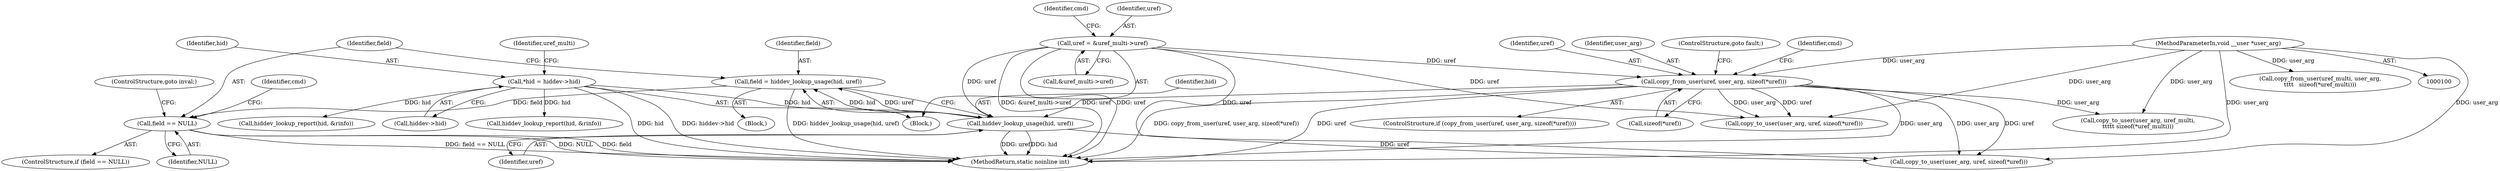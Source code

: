 digraph "0_linux_93a2001bdfd5376c3dc2158653034c20392d15c5@pointer" {
"1000271" [label="(Call,field == NULL)"];
"1000265" [label="(Call,field = hiddev_lookup_usage(hid, uref))"];
"1000267" [label="(Call,hiddev_lookup_usage(hid, uref))"];
"1000106" [label="(Call,*hid = hiddev->hid)"];
"1000158" [label="(Call,copy_from_user(uref, user_arg, sizeof(*uref)))"];
"1000132" [label="(Call,uref = &uref_multi->uref)"];
"1000103" [label="(MethodParameterIn,void __user *user_arg)"];
"1000268" [label="(Identifier,hid)"];
"1000270" [label="(ControlStructure,if (field == NULL))"];
"1000347" [label="(Identifier,cmd)"];
"1000187" [label="(Call,hiddev_lookup_report(hid, &rinfo))"];
"1000386" [label="(Call,copy_to_user(user_arg, uref, sizeof(*uref)))"];
"1000504" [label="(MethodReturn,static noinline int)"];
"1000161" [label="(Call,sizeof(*uref))"];
"1000265" [label="(Call,field = hiddev_lookup_usage(hid, uref))"];
"1000234" [label="(Call,copy_to_user(user_arg, uref, sizeof(*uref)))"];
"1000164" [label="(ControlStructure,goto fault;)"];
"1000295" [label="(Call,hiddev_lookup_report(hid, &rinfo))"];
"1000271" [label="(Call,field == NULL)"];
"1000269" [label="(Identifier,uref)"];
"1000273" [label="(Identifier,NULL)"];
"1000166" [label="(Identifier,cmd)"];
"1000114" [label="(Identifier,uref_multi)"];
"1000451" [label="(Call,copy_to_user(user_arg, uref_multi,\n\t\t\t\t\t sizeof(*uref_multi)))"];
"1000134" [label="(Call,&uref_multi->uref)"];
"1000159" [label="(Identifier,uref)"];
"1000148" [label="(Call,copy_from_user(uref_multi, user_arg,\n\t\t\t\t   sizeof(*uref_multi)))"];
"1000132" [label="(Call,uref = &uref_multi->uref)"];
"1000108" [label="(Call,hiddev->hid)"];
"1000157" [label="(ControlStructure,if (copy_from_user(uref, user_arg, sizeof(*uref))))"];
"1000158" [label="(Call,copy_from_user(uref, user_arg, sizeof(*uref)))"];
"1000106" [label="(Call,*hid = hiddev->hid)"];
"1000267" [label="(Call,hiddev_lookup_usage(hid, uref))"];
"1000274" [label="(ControlStructure,goto inval;)"];
"1000272" [label="(Identifier,field)"];
"1000264" [label="(Block,)"];
"1000141" [label="(Identifier,cmd)"];
"1000107" [label="(Identifier,hid)"];
"1000104" [label="(Block,)"];
"1000133" [label="(Identifier,uref)"];
"1000160" [label="(Identifier,user_arg)"];
"1000103" [label="(MethodParameterIn,void __user *user_arg)"];
"1000266" [label="(Identifier,field)"];
"1000271" -> "1000270"  [label="AST: "];
"1000271" -> "1000273"  [label="CFG: "];
"1000272" -> "1000271"  [label="AST: "];
"1000273" -> "1000271"  [label="AST: "];
"1000274" -> "1000271"  [label="CFG: "];
"1000347" -> "1000271"  [label="CFG: "];
"1000271" -> "1000504"  [label="DDG: NULL"];
"1000271" -> "1000504"  [label="DDG: field"];
"1000271" -> "1000504"  [label="DDG: field == NULL"];
"1000265" -> "1000271"  [label="DDG: field"];
"1000265" -> "1000264"  [label="AST: "];
"1000265" -> "1000267"  [label="CFG: "];
"1000266" -> "1000265"  [label="AST: "];
"1000267" -> "1000265"  [label="AST: "];
"1000272" -> "1000265"  [label="CFG: "];
"1000265" -> "1000504"  [label="DDG: hiddev_lookup_usage(hid, uref)"];
"1000267" -> "1000265"  [label="DDG: hid"];
"1000267" -> "1000265"  [label="DDG: uref"];
"1000267" -> "1000269"  [label="CFG: "];
"1000268" -> "1000267"  [label="AST: "];
"1000269" -> "1000267"  [label="AST: "];
"1000267" -> "1000504"  [label="DDG: uref"];
"1000267" -> "1000504"  [label="DDG: hid"];
"1000106" -> "1000267"  [label="DDG: hid"];
"1000158" -> "1000267"  [label="DDG: uref"];
"1000132" -> "1000267"  [label="DDG: uref"];
"1000267" -> "1000386"  [label="DDG: uref"];
"1000106" -> "1000104"  [label="AST: "];
"1000106" -> "1000108"  [label="CFG: "];
"1000107" -> "1000106"  [label="AST: "];
"1000108" -> "1000106"  [label="AST: "];
"1000114" -> "1000106"  [label="CFG: "];
"1000106" -> "1000504"  [label="DDG: hiddev->hid"];
"1000106" -> "1000504"  [label="DDG: hid"];
"1000106" -> "1000187"  [label="DDG: hid"];
"1000106" -> "1000295"  [label="DDG: hid"];
"1000158" -> "1000157"  [label="AST: "];
"1000158" -> "1000161"  [label="CFG: "];
"1000159" -> "1000158"  [label="AST: "];
"1000160" -> "1000158"  [label="AST: "];
"1000161" -> "1000158"  [label="AST: "];
"1000164" -> "1000158"  [label="CFG: "];
"1000166" -> "1000158"  [label="CFG: "];
"1000158" -> "1000504"  [label="DDG: uref"];
"1000158" -> "1000504"  [label="DDG: user_arg"];
"1000158" -> "1000504"  [label="DDG: copy_from_user(uref, user_arg, sizeof(*uref))"];
"1000132" -> "1000158"  [label="DDG: uref"];
"1000103" -> "1000158"  [label="DDG: user_arg"];
"1000158" -> "1000234"  [label="DDG: user_arg"];
"1000158" -> "1000234"  [label="DDG: uref"];
"1000158" -> "1000386"  [label="DDG: user_arg"];
"1000158" -> "1000386"  [label="DDG: uref"];
"1000158" -> "1000451"  [label="DDG: user_arg"];
"1000132" -> "1000104"  [label="AST: "];
"1000132" -> "1000134"  [label="CFG: "];
"1000133" -> "1000132"  [label="AST: "];
"1000134" -> "1000132"  [label="AST: "];
"1000141" -> "1000132"  [label="CFG: "];
"1000132" -> "1000504"  [label="DDG: &uref_multi->uref"];
"1000132" -> "1000504"  [label="DDG: uref"];
"1000132" -> "1000234"  [label="DDG: uref"];
"1000132" -> "1000386"  [label="DDG: uref"];
"1000103" -> "1000100"  [label="AST: "];
"1000103" -> "1000504"  [label="DDG: user_arg"];
"1000103" -> "1000148"  [label="DDG: user_arg"];
"1000103" -> "1000234"  [label="DDG: user_arg"];
"1000103" -> "1000386"  [label="DDG: user_arg"];
"1000103" -> "1000451"  [label="DDG: user_arg"];
}
